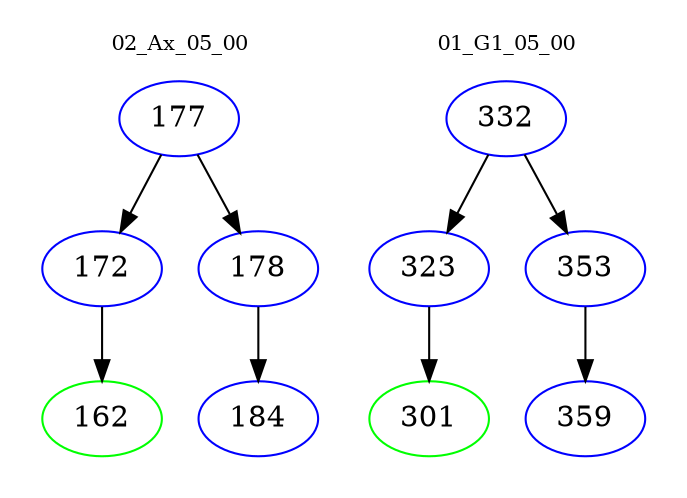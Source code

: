 digraph{
subgraph cluster_0 {
color = white
label = "02_Ax_05_00";
fontsize=10;
T0_177 [label="177", color="blue"]
T0_177 -> T0_172 [color="black"]
T0_172 [label="172", color="blue"]
T0_172 -> T0_162 [color="black"]
T0_162 [label="162", color="green"]
T0_177 -> T0_178 [color="black"]
T0_178 [label="178", color="blue"]
T0_178 -> T0_184 [color="black"]
T0_184 [label="184", color="blue"]
}
subgraph cluster_1 {
color = white
label = "01_G1_05_00";
fontsize=10;
T1_332 [label="332", color="blue"]
T1_332 -> T1_323 [color="black"]
T1_323 [label="323", color="blue"]
T1_323 -> T1_301 [color="black"]
T1_301 [label="301", color="green"]
T1_332 -> T1_353 [color="black"]
T1_353 [label="353", color="blue"]
T1_353 -> T1_359 [color="black"]
T1_359 [label="359", color="blue"]
}
}
